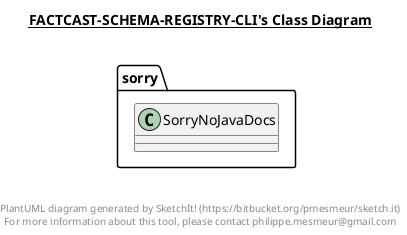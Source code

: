 @startuml

title __FACTCAST-SCHEMA-REGISTRY-CLI's Class Diagram__\n

  namespace sorry {
    class sorry.SorryNoJavaDocs {
    }
  }
  



right footer


PlantUML diagram generated by SketchIt! (https://bitbucket.org/pmesmeur/sketch.it)
For more information about this tool, please contact philippe.mesmeur@gmail.com
endfooter

@enduml
